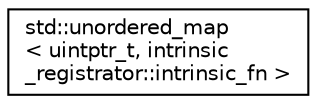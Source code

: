 digraph "Graphical Class Hierarchy"
{
  edge [fontname="Helvetica",fontsize="10",labelfontname="Helvetica",labelfontsize="10"];
  node [fontname="Helvetica",fontsize="10",shape=record];
  rankdir="LR";
  Node0 [label="std::unordered_map\l\< uintptr_t, intrinsic\l_registrator::intrinsic_fn \>",height=0.2,width=0.4,color="black", fillcolor="white", style="filled",URL="$classstd_1_1unordered__map.html"];
}
